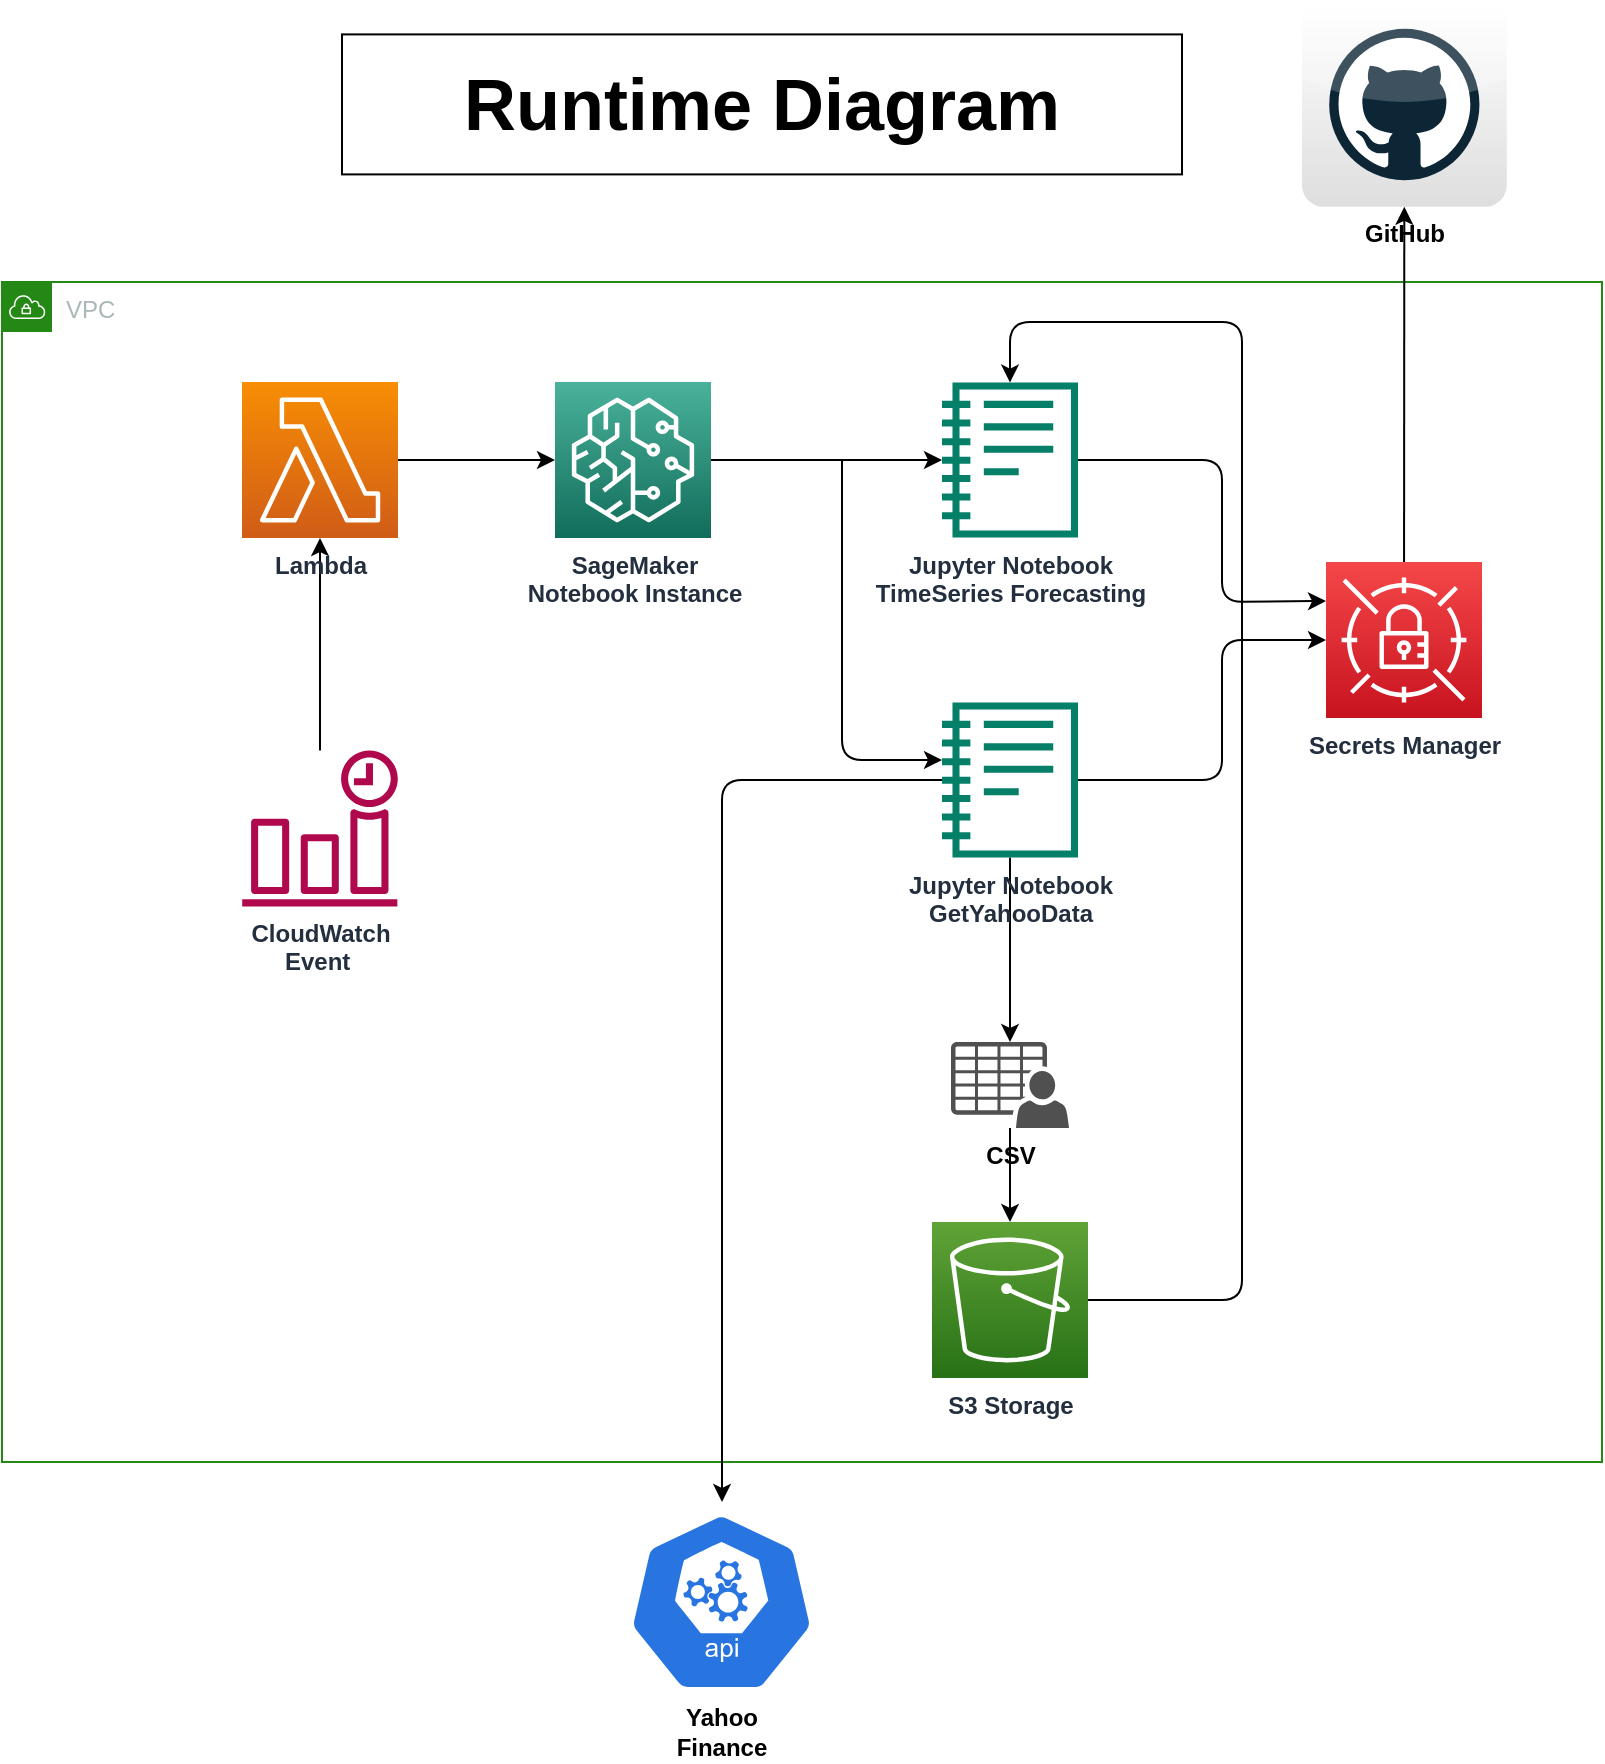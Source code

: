 <mxfile>
    <diagram id="XXh97XoC3iitYCa_wh_Z" name="Page-1">
        <mxGraphModel dx="1093" dy="979" grid="1" gridSize="10" guides="1" tooltips="1" connect="1" arrows="0" fold="1" page="1" pageScale="1" pageWidth="850" pageHeight="1100" math="0" shadow="0">
            <root>
                <mxCell id="0"/>
                <mxCell id="1" parent="0"/>
                <mxCell id="3" value="VPC" style="points=[[0,0],[0.25,0],[0.5,0],[0.75,0],[1,0],[1,0.25],[1,0.5],[1,0.75],[1,1],[0.75,1],[0.5,1],[0.25,1],[0,1],[0,0.75],[0,0.5],[0,0.25]];outlineConnect=0;gradientColor=none;html=1;whiteSpace=wrap;fontSize=12;fontStyle=0;container=1;pointerEvents=0;collapsible=0;recursiveResize=0;shape=mxgraph.aws4.group;grIcon=mxgraph.aws4.group_vpc;strokeColor=#248814;fillColor=none;verticalAlign=top;align=left;spacingLeft=30;fontColor=#AAB7B8;dashed=0;" parent="1" vertex="1">
                    <mxGeometry x="40" y="190" width="800" height="590" as="geometry"/>
                </mxCell>
                <mxCell id="15" value="" style="edgeStyle=none;html=1;" parent="3" source="5" target="4" edge="1">
                    <mxGeometry relative="1" as="geometry"/>
                </mxCell>
                <mxCell id="5" value="&lt;b&gt;SageMaker&lt;br&gt;Notebook Instance&lt;br&gt;&lt;/b&gt;" style="sketch=0;points=[[0,0,0],[0.25,0,0],[0.5,0,0],[0.75,0,0],[1,0,0],[0,1,0],[0.25,1,0],[0.5,1,0],[0.75,1,0],[1,1,0],[0,0.25,0],[0,0.5,0],[0,0.75,0],[1,0.25,0],[1,0.5,0],[1,0.75,0]];outlineConnect=0;fontColor=#232F3E;gradientColor=#4AB29A;gradientDirection=north;fillColor=#116D5B;strokeColor=#ffffff;dashed=0;verticalLabelPosition=bottom;verticalAlign=top;align=center;html=1;fontSize=12;fontStyle=0;aspect=fixed;shape=mxgraph.aws4.resourceIcon;resIcon=mxgraph.aws4.sagemaker;" parent="3" vertex="1">
                    <mxGeometry x="276.5" y="50" width="78" height="78" as="geometry"/>
                </mxCell>
                <mxCell id="22" value="" style="edgeStyle=none;html=1;entryX=0;entryY=0.25;entryDx=0;entryDy=0;entryPerimeter=0;" parent="3" source="4" target="11" edge="1">
                    <mxGeometry relative="1" as="geometry">
                        <mxPoint x="592.0" y="89" as="targetPoint"/>
                        <Array as="points">
                            <mxPoint x="610" y="89"/>
                            <mxPoint x="610" y="130"/>
                            <mxPoint x="610" y="160"/>
                        </Array>
                    </mxGeometry>
                </mxCell>
                <mxCell id="4" value="&lt;b&gt;Jupyter Notebook&lt;br&gt;TimeSeries Forecasting&lt;br&gt;&lt;/b&gt;" style="sketch=0;outlineConnect=0;fontColor=#232F3E;gradientColor=none;fillColor=#067F68;strokeColor=none;dashed=0;verticalLabelPosition=bottom;verticalAlign=top;align=center;html=1;fontSize=12;fontStyle=0;aspect=fixed;pointerEvents=1;shape=mxgraph.aws4.sagemaker_notebook;" parent="3" vertex="1">
                    <mxGeometry x="470" y="50" width="68" height="78" as="geometry"/>
                </mxCell>
                <mxCell id="6" value="&lt;b&gt;S3 Storage&lt;/b&gt;" style="sketch=0;points=[[0,0,0],[0.25,0,0],[0.5,0,0],[0.75,0,0],[1,0,0],[0,1,0],[0.25,1,0],[0.5,1,0],[0.75,1,0],[1,1,0],[0,0.25,0],[0,0.5,0],[0,0.75,0],[1,0.25,0],[1,0.5,0],[1,0.75,0]];outlineConnect=0;fontColor=#232F3E;gradientColor=#60A337;gradientDirection=north;fillColor=#277116;strokeColor=#ffffff;dashed=0;verticalLabelPosition=bottom;verticalAlign=top;align=center;html=1;fontSize=12;fontStyle=0;aspect=fixed;shape=mxgraph.aws4.resourceIcon;resIcon=mxgraph.aws4.s3;" parent="3" vertex="1">
                    <mxGeometry x="465" y="470" width="78" height="78" as="geometry"/>
                </mxCell>
                <mxCell id="14" value="" style="edgeStyle=none;html=1;" parent="3" source="7" target="5" edge="1">
                    <mxGeometry relative="1" as="geometry"/>
                </mxCell>
                <mxCell id="24" value="" style="edgeStyle=none;html=1;startArrow=classic;startFill=1;endArrow=none;endFill=0;" parent="3" source="7" target="8" edge="1">
                    <mxGeometry relative="1" as="geometry"/>
                </mxCell>
                <mxCell id="7" value="&lt;b&gt;Lambda&lt;/b&gt;" style="sketch=0;points=[[0,0,0],[0.25,0,0],[0.5,0,0],[0.75,0,0],[1,0,0],[0,1,0],[0.25,1,0],[0.5,1,0],[0.75,1,0],[1,1,0],[0,0.25,0],[0,0.5,0],[0,0.75,0],[1,0.25,0],[1,0.5,0],[1,0.75,0]];outlineConnect=0;fontColor=#232F3E;gradientColor=#F78E04;gradientDirection=north;fillColor=#D05C17;strokeColor=#ffffff;dashed=0;verticalLabelPosition=bottom;verticalAlign=top;align=center;html=1;fontSize=12;fontStyle=0;aspect=fixed;shape=mxgraph.aws4.resourceIcon;resIcon=mxgraph.aws4.lambda;" parent="3" vertex="1">
                    <mxGeometry x="120" y="50" width="78" height="78" as="geometry"/>
                </mxCell>
                <mxCell id="8" value="&lt;b&gt;CloudWatch&lt;br&gt;Event&amp;nbsp;&lt;/b&gt;" style="sketch=0;outlineConnect=0;fontColor=#232F3E;gradientColor=none;fillColor=#B0084D;strokeColor=none;dashed=0;verticalLabelPosition=bottom;verticalAlign=top;align=center;html=1;fontSize=12;fontStyle=0;aspect=fixed;pointerEvents=1;shape=mxgraph.aws4.event_time_based;" parent="3" vertex="1">
                    <mxGeometry x="120" y="234.2" width="78" height="78" as="geometry"/>
                </mxCell>
                <mxCell id="11" value="&lt;b&gt;Secrets Manager&lt;/b&gt;" style="sketch=0;points=[[0,0,0],[0.25,0,0],[0.5,0,0],[0.75,0,0],[1,0,0],[0,1,0],[0.25,1,0],[0.5,1,0],[0.75,1,0],[1,1,0],[0,0.25,0],[0,0.5,0],[0,0.75,0],[1,0.25,0],[1,0.5,0],[1,0.75,0]];outlineConnect=0;fontColor=#232F3E;gradientColor=#F54749;gradientDirection=north;fillColor=#C7131F;strokeColor=#ffffff;dashed=0;verticalLabelPosition=bottom;verticalAlign=top;align=center;html=1;fontSize=12;fontStyle=0;aspect=fixed;shape=mxgraph.aws4.resourceIcon;resIcon=mxgraph.aws4.secrets_manager;" parent="3" vertex="1">
                    <mxGeometry x="662" y="140" width="78" height="78" as="geometry"/>
                </mxCell>
                <mxCell id="20" value="" style="edgeStyle=none;html=1;" parent="3" source="12" target="6" edge="1">
                    <mxGeometry relative="1" as="geometry"/>
                </mxCell>
                <mxCell id="12" value="&lt;b&gt;CSV&lt;/b&gt;" style="sketch=0;pointerEvents=1;shadow=0;dashed=0;html=1;strokeColor=none;fillColor=#505050;labelPosition=center;verticalLabelPosition=bottom;verticalAlign=top;outlineConnect=0;align=center;shape=mxgraph.office.users.csv_file;" parent="3" vertex="1">
                    <mxGeometry x="474.5" y="380" width="59" height="43" as="geometry"/>
                </mxCell>
                <mxCell id="19" value="" style="edgeStyle=none;html=1;" parent="3" source="13" target="12" edge="1">
                    <mxGeometry relative="1" as="geometry"/>
                </mxCell>
                <mxCell id="23" value="" style="edgeStyle=none;html=1;" parent="3" source="13" target="11" edge="1">
                    <mxGeometry relative="1" as="geometry">
                        <Array as="points">
                            <mxPoint x="610" y="249"/>
                            <mxPoint x="610" y="220"/>
                            <mxPoint x="610" y="179"/>
                        </Array>
                    </mxGeometry>
                </mxCell>
                <mxCell id="30" value="" style="edgeStyle=none;html=1;startArrow=none;startFill=0;endArrow=classic;endFill=1;" parent="3" source="13" edge="1">
                    <mxGeometry relative="1" as="geometry">
                        <mxPoint x="360" y="610" as="targetPoint"/>
                        <Array as="points">
                            <mxPoint x="360" y="249"/>
                            <mxPoint x="360" y="330"/>
                        </Array>
                    </mxGeometry>
                </mxCell>
                <mxCell id="13" value="&lt;b&gt;Jupyter Notebook&lt;br&gt;GetYahooData&lt;br&gt;&lt;/b&gt;" style="sketch=0;outlineConnect=0;fontColor=#232F3E;gradientColor=none;fillColor=#067F68;strokeColor=none;dashed=0;verticalLabelPosition=bottom;verticalAlign=top;align=center;html=1;fontSize=12;fontStyle=0;aspect=fixed;pointerEvents=1;shape=mxgraph.aws4.sagemaker_notebook;" parent="3" vertex="1">
                    <mxGeometry x="470" y="210" width="68" height="78" as="geometry"/>
                </mxCell>
                <mxCell id="18" value="" style="edgeStyle=none;html=1;" parent="3" edge="1">
                    <mxGeometry relative="1" as="geometry">
                        <mxPoint x="420" y="89" as="sourcePoint"/>
                        <mxPoint x="470" y="239" as="targetPoint"/>
                        <Array as="points">
                            <mxPoint x="420" y="160"/>
                            <mxPoint x="420" y="239"/>
                        </Array>
                    </mxGeometry>
                </mxCell>
                <mxCell id="32" value="" style="edgeStyle=none;html=1;exitX=1;exitY=0.5;exitDx=0;exitDy=0;exitPerimeter=0;" edge="1" parent="3" source="6" target="4">
                    <mxGeometry relative="1" as="geometry">
                        <mxPoint x="712" y="359.5" as="targetPoint"/>
                        <Array as="points">
                            <mxPoint x="620" y="509"/>
                            <mxPoint x="620" y="140"/>
                            <mxPoint x="620" y="20"/>
                            <mxPoint x="504" y="20"/>
                        </Array>
                        <mxPoint x="588" y="289" as="sourcePoint"/>
                    </mxGeometry>
                </mxCell>
                <mxCell id="10" value="&lt;b&gt;GitHub&lt;/b&gt;" style="dashed=0;outlineConnect=0;html=1;align=center;labelPosition=center;verticalLabelPosition=bottom;verticalAlign=top;shape=mxgraph.webicons.github;gradientColor=#DFDEDE" parent="1" vertex="1">
                    <mxGeometry x="690" y="50" width="102.4" height="102.4" as="geometry"/>
                </mxCell>
                <mxCell id="26" value="" style="edgeStyle=none;html=1;startArrow=none;startFill=0;endArrow=classic;endFill=1;" parent="1" source="11" target="10" edge="1">
                    <mxGeometry relative="1" as="geometry">
                        <mxPoint x="741.0" y="250" as="targetPoint"/>
                    </mxGeometry>
                </mxCell>
                <mxCell id="27" value="" style="sketch=0;html=1;dashed=0;whitespace=wrap;fillColor=#2875E2;strokeColor=#ffffff;points=[[0.005,0.63,0],[0.1,0.2,0],[0.9,0.2,0],[0.5,0,0],[0.995,0.63,0],[0.72,0.99,0],[0.5,1,0],[0.28,0.99,0]];shape=mxgraph.kubernetes.icon;prIcon=api" parent="1" vertex="1">
                    <mxGeometry x="353" y="800" width="93.5" height="100" as="geometry"/>
                </mxCell>
                <mxCell id="28" value="&lt;b&gt;Yahoo&lt;br&gt;Finance&lt;/b&gt;" style="text;html=1;strokeColor=none;fillColor=none;align=center;verticalAlign=middle;whiteSpace=wrap;rounded=0;" parent="1" vertex="1">
                    <mxGeometry x="369.75" y="900" width="60" height="30" as="geometry"/>
                </mxCell>
                <mxCell id="31" value="&lt;b&gt;&lt;font style=&quot;font-size: 36px&quot;&gt;Runtime Diagram&lt;/font&gt;&lt;/b&gt;" style="text;html=1;strokeColor=default;fillColor=default;align=center;verticalAlign=middle;whiteSpace=wrap;rounded=0;" parent="1" vertex="1">
                    <mxGeometry x="210" y="66.2" width="420" height="70" as="geometry"/>
                </mxCell>
            </root>
        </mxGraphModel>
    </diagram>
</mxfile>